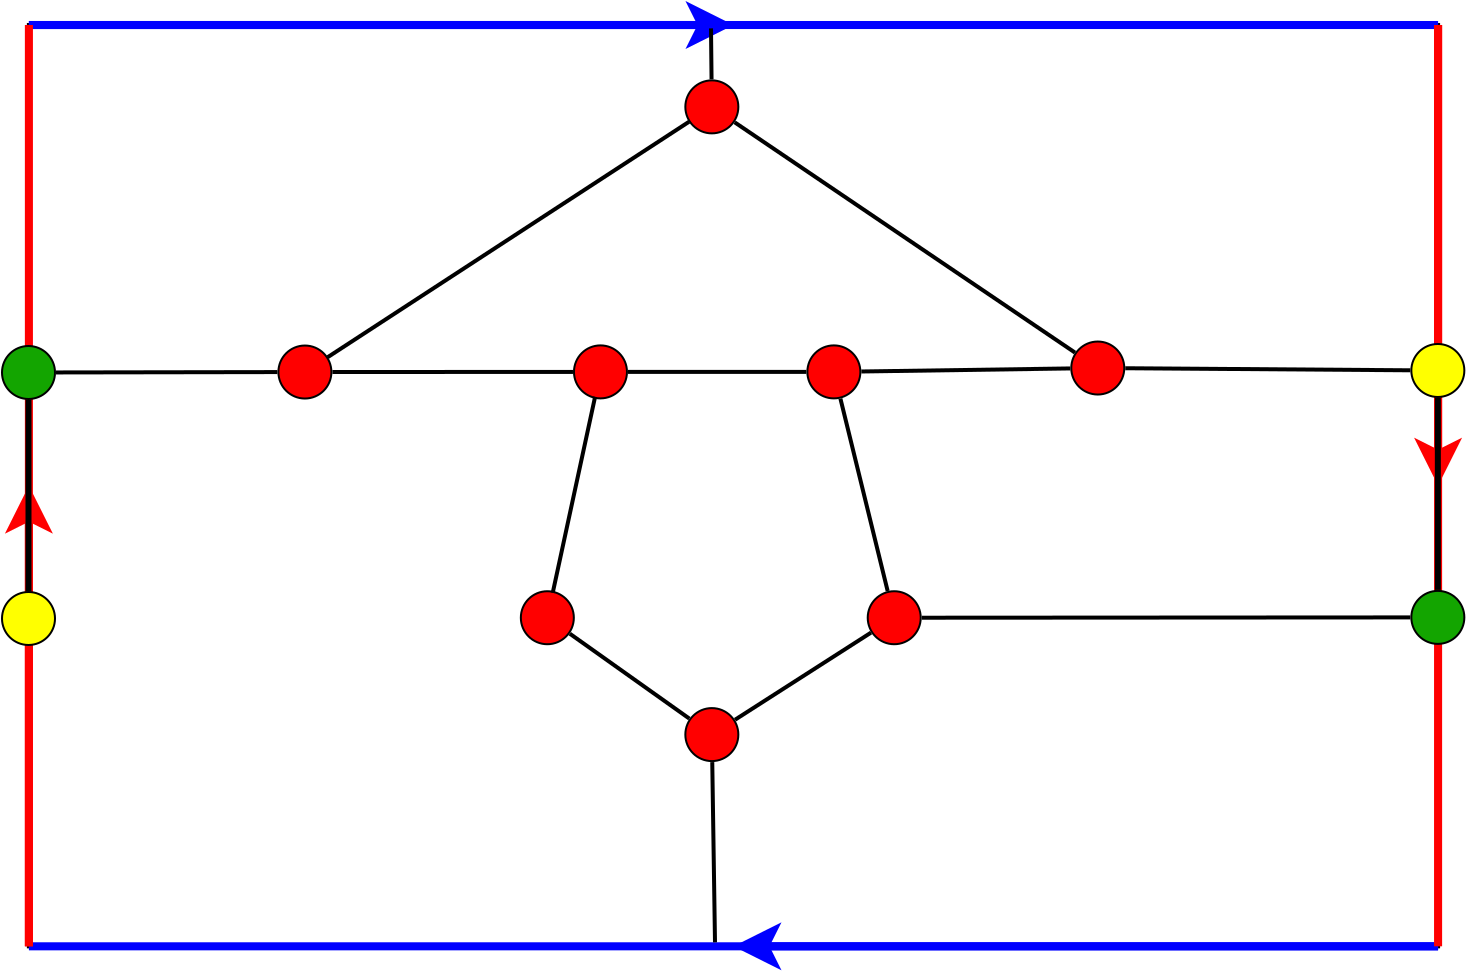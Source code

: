 <?xml version="1.0" encoding="UTF-8"?>
<dia:diagram xmlns:dia="http://www.lysator.liu.se/~alla/dia/">
  <dia:layer name="Background" visible="true" active="true">
    <dia:group>
      <dia:object type="Standard - Box" version="0" id="O0">
        <dia:attribute name="obj_pos">
          <dia:point val="32.87,2.101"/>
        </dia:attribute>
        <dia:attribute name="obj_bb">
          <dia:rectangle val="32.769,2;103.43,48.267"/>
        </dia:attribute>
        <dia:attribute name="elem_corner">
          <dia:point val="32.87,2.101"/>
        </dia:attribute>
        <dia:attribute name="elem_width">
          <dia:real val="70.459"/>
        </dia:attribute>
        <dia:attribute name="elem_height">
          <dia:real val="46.066"/>
        </dia:attribute>
        <dia:attribute name="border_width">
          <dia:real val="0.202"/>
        </dia:attribute>
        <dia:attribute name="show_background">
          <dia:boolean val="false"/>
        </dia:attribute>
      </dia:object>
      <dia:object type="Standard - Line" version="0" id="O1">
        <dia:attribute name="obj_pos">
          <dia:point val="32.87,2.101"/>
        </dia:attribute>
        <dia:attribute name="obj_bb">
          <dia:rectangle val="32.668,0.9;68.55,3.302"/>
        </dia:attribute>
        <dia:attribute name="conn_endpoints">
          <dia:point val="32.87,2.101"/>
          <dia:point val="68.099,2.101"/>
        </dia:attribute>
        <dia:attribute name="numcp">
          <dia:int val="1"/>
        </dia:attribute>
        <dia:attribute name="line_color">
          <dia:color val="#0000ff"/>
        </dia:attribute>
        <dia:attribute name="line_width">
          <dia:real val="0.403"/>
        </dia:attribute>
        <dia:attribute name="end_arrow">
          <dia:enum val="22"/>
        </dia:attribute>
        <dia:attribute name="end_arrow_length">
          <dia:real val="1.5"/>
        </dia:attribute>
        <dia:attribute name="end_arrow_width">
          <dia:real val="1.5"/>
        </dia:attribute>
        <dia:connections>
          <dia:connection handle="0" to="O0" connection="0"/>
          <dia:connection handle="1" to="O0" connection="1"/>
        </dia:connections>
      </dia:object>
      <dia:object type="Standard - Line" version="0" id="O2">
        <dia:attribute name="obj_pos">
          <dia:point val="32.87,2.101"/>
        </dia:attribute>
        <dia:attribute name="obj_bb">
          <dia:rectangle val="32.668,1.899;103.531,2.302"/>
        </dia:attribute>
        <dia:attribute name="conn_endpoints">
          <dia:point val="32.87,2.101"/>
          <dia:point val="103.329,2.101"/>
        </dia:attribute>
        <dia:attribute name="numcp">
          <dia:int val="1"/>
        </dia:attribute>
        <dia:attribute name="line_color">
          <dia:color val="#0000ff"/>
        </dia:attribute>
        <dia:attribute name="line_width">
          <dia:real val="0.403"/>
        </dia:attribute>
        <dia:connections>
          <dia:connection handle="0" to="O0" connection="0"/>
          <dia:connection handle="1" to="O0" connection="2"/>
        </dia:connections>
      </dia:object>
      <dia:object type="Standard - Line" version="0" id="O3">
        <dia:attribute name="obj_pos">
          <dia:point val="103.329,48.166"/>
        </dia:attribute>
        <dia:attribute name="obj_bb">
          <dia:rectangle val="67.648,46.966;103.531,49.367"/>
        </dia:attribute>
        <dia:attribute name="conn_endpoints">
          <dia:point val="103.329,48.166"/>
          <dia:point val="68.099,48.166"/>
        </dia:attribute>
        <dia:attribute name="numcp">
          <dia:int val="1"/>
        </dia:attribute>
        <dia:attribute name="line_color">
          <dia:color val="#0000ff"/>
        </dia:attribute>
        <dia:attribute name="line_width">
          <dia:real val="0.403"/>
        </dia:attribute>
        <dia:attribute name="end_arrow">
          <dia:enum val="22"/>
        </dia:attribute>
        <dia:attribute name="end_arrow_length">
          <dia:real val="1.5"/>
        </dia:attribute>
        <dia:attribute name="end_arrow_width">
          <dia:real val="1.5"/>
        </dia:attribute>
        <dia:connections>
          <dia:connection handle="0" to="O0" connection="7"/>
          <dia:connection handle="1" to="O0" connection="6"/>
        </dia:connections>
      </dia:object>
      <dia:object type="Standard - Line" version="0" id="O4">
        <dia:attribute name="obj_pos">
          <dia:point val="103.329,48.166"/>
        </dia:attribute>
        <dia:attribute name="obj_bb">
          <dia:rectangle val="32.668,47.965;103.531,48.368"/>
        </dia:attribute>
        <dia:attribute name="conn_endpoints">
          <dia:point val="103.329,48.166"/>
          <dia:point val="32.87,48.166"/>
        </dia:attribute>
        <dia:attribute name="numcp">
          <dia:int val="1"/>
        </dia:attribute>
        <dia:attribute name="line_color">
          <dia:color val="#0000ff"/>
        </dia:attribute>
        <dia:attribute name="line_width">
          <dia:real val="0.403"/>
        </dia:attribute>
        <dia:connections>
          <dia:connection handle="0" to="O0" connection="7"/>
          <dia:connection handle="1" to="O0" connection="5"/>
        </dia:connections>
      </dia:object>
      <dia:object type="Standard - Line" version="0" id="O5">
        <dia:attribute name="obj_pos">
          <dia:point val="32.87,48.166"/>
        </dia:attribute>
        <dia:attribute name="obj_bb">
          <dia:rectangle val="31.669,24.683;34.07,48.368"/>
        </dia:attribute>
        <dia:attribute name="conn_endpoints">
          <dia:point val="32.87,48.166"/>
          <dia:point val="32.87,25.134"/>
        </dia:attribute>
        <dia:attribute name="numcp">
          <dia:int val="1"/>
        </dia:attribute>
        <dia:attribute name="line_color">
          <dia:color val="#ff0000"/>
        </dia:attribute>
        <dia:attribute name="line_width">
          <dia:real val="0.403"/>
        </dia:attribute>
        <dia:attribute name="end_arrow">
          <dia:enum val="22"/>
        </dia:attribute>
        <dia:attribute name="end_arrow_length">
          <dia:real val="1.5"/>
        </dia:attribute>
        <dia:attribute name="end_arrow_width">
          <dia:real val="1.5"/>
        </dia:attribute>
        <dia:connections>
          <dia:connection handle="0" to="O0" connection="5"/>
          <dia:connection handle="1" to="O0" connection="3"/>
        </dia:connections>
      </dia:object>
      <dia:object type="Standard - Line" version="0" id="O6">
        <dia:attribute name="obj_pos">
          <dia:point val="103.329,2.101"/>
        </dia:attribute>
        <dia:attribute name="obj_bb">
          <dia:rectangle val="102.128,1.899;104.53,25.584"/>
        </dia:attribute>
        <dia:attribute name="conn_endpoints">
          <dia:point val="103.329,2.101"/>
          <dia:point val="103.329,25.134"/>
        </dia:attribute>
        <dia:attribute name="numcp">
          <dia:int val="1"/>
        </dia:attribute>
        <dia:attribute name="line_color">
          <dia:color val="#ff0000"/>
        </dia:attribute>
        <dia:attribute name="line_width">
          <dia:real val="0.403"/>
        </dia:attribute>
        <dia:attribute name="end_arrow">
          <dia:enum val="22"/>
        </dia:attribute>
        <dia:attribute name="end_arrow_length">
          <dia:real val="1.5"/>
        </dia:attribute>
        <dia:attribute name="end_arrow_width">
          <dia:real val="1.5"/>
        </dia:attribute>
        <dia:connections>
          <dia:connection handle="0" to="O0" connection="2"/>
          <dia:connection handle="1" to="O0" connection="4"/>
        </dia:connections>
      </dia:object>
      <dia:object type="Standard - Line" version="0" id="O7">
        <dia:attribute name="obj_pos">
          <dia:point val="32.87,2.101"/>
        </dia:attribute>
        <dia:attribute name="obj_bb">
          <dia:rectangle val="32.668,1.899;33.071,48.368"/>
        </dia:attribute>
        <dia:attribute name="conn_endpoints">
          <dia:point val="32.87,2.101"/>
          <dia:point val="32.87,48.166"/>
        </dia:attribute>
        <dia:attribute name="numcp">
          <dia:int val="1"/>
        </dia:attribute>
        <dia:attribute name="line_color">
          <dia:color val="#ff0000"/>
        </dia:attribute>
        <dia:attribute name="line_width">
          <dia:real val="0.403"/>
        </dia:attribute>
        <dia:connections>
          <dia:connection handle="0" to="O0" connection="0"/>
          <dia:connection handle="1" to="O0" connection="5"/>
        </dia:connections>
      </dia:object>
      <dia:object type="Standard - Line" version="0" id="O8">
        <dia:attribute name="obj_pos">
          <dia:point val="103.329,2.101"/>
        </dia:attribute>
        <dia:attribute name="obj_bb">
          <dia:rectangle val="103.127,1.899;103.531,48.368"/>
        </dia:attribute>
        <dia:attribute name="conn_endpoints">
          <dia:point val="103.329,2.101"/>
          <dia:point val="103.329,48.166"/>
        </dia:attribute>
        <dia:attribute name="numcp">
          <dia:int val="2"/>
        </dia:attribute>
        <dia:attribute name="line_color">
          <dia:color val="#ff0000"/>
        </dia:attribute>
        <dia:attribute name="line_width">
          <dia:real val="0.403"/>
        </dia:attribute>
        <dia:connections>
          <dia:connection handle="0" to="O0" connection="2"/>
          <dia:connection handle="1" to="O0" connection="7"/>
        </dia:connections>
      </dia:object>
    </dia:group>
    <dia:object type="Standard - Line" version="0" id="O9">
      <dia:attribute name="obj_pos">
        <dia:point val="67.002,4.819"/>
      </dia:attribute>
      <dia:attribute name="obj_bb">
        <dia:rectangle val="66.874,2.168;67.103,4.92"/>
      </dia:attribute>
      <dia:attribute name="conn_endpoints">
        <dia:point val="67.002,4.819"/>
        <dia:point val="66.975,2.269"/>
      </dia:attribute>
      <dia:attribute name="numcp">
        <dia:int val="1"/>
      </dia:attribute>
      <dia:attribute name="line_width">
        <dia:real val="0.2"/>
      </dia:attribute>
      <dia:connections>
        <dia:connection handle="0" to="O16" connection="8"/>
      </dia:connections>
    </dia:object>
    <dia:object type="Standard - Ellipse" version="0" id="O10">
      <dia:attribute name="obj_pos">
        <dia:point val="74.811,30.412"/>
      </dia:attribute>
      <dia:attribute name="obj_bb">
        <dia:rectangle val="74.761,30.362;77.511,33.112"/>
      </dia:attribute>
      <dia:attribute name="elem_corner">
        <dia:point val="74.811,30.412"/>
      </dia:attribute>
      <dia:attribute name="elem_width">
        <dia:real val="2.65"/>
      </dia:attribute>
      <dia:attribute name="elem_height">
        <dia:real val="2.65"/>
      </dia:attribute>
      <dia:attribute name="border_width">
        <dia:real val="0.1"/>
      </dia:attribute>
      <dia:attribute name="inner_color">
        <dia:color val="#ff0000"/>
      </dia:attribute>
      <dia:attribute name="aspect">
        <dia:enum val="2"/>
      </dia:attribute>
    </dia:object>
    <dia:object type="Standard - Ellipse" version="0" id="O11">
      <dia:attribute name="obj_pos">
        <dia:point val="45.345,18.127"/>
      </dia:attribute>
      <dia:attribute name="obj_bb">
        <dia:rectangle val="45.295,18.077;48.045,20.827"/>
      </dia:attribute>
      <dia:attribute name="elem_corner">
        <dia:point val="45.345,18.127"/>
      </dia:attribute>
      <dia:attribute name="elem_width">
        <dia:real val="2.65"/>
      </dia:attribute>
      <dia:attribute name="elem_height">
        <dia:real val="2.65"/>
      </dia:attribute>
      <dia:attribute name="border_width">
        <dia:real val="0.1"/>
      </dia:attribute>
      <dia:attribute name="inner_color">
        <dia:color val="#ff0000"/>
      </dia:attribute>
      <dia:attribute name="aspect">
        <dia:enum val="2"/>
      </dia:attribute>
    </dia:object>
    <dia:object type="Standard - Ellipse" version="0" id="O12">
      <dia:attribute name="obj_pos">
        <dia:point val="65.692,36.255"/>
      </dia:attribute>
      <dia:attribute name="obj_bb">
        <dia:rectangle val="65.642,36.205;68.392,38.955"/>
      </dia:attribute>
      <dia:attribute name="elem_corner">
        <dia:point val="65.692,36.255"/>
      </dia:attribute>
      <dia:attribute name="elem_width">
        <dia:real val="2.65"/>
      </dia:attribute>
      <dia:attribute name="elem_height">
        <dia:real val="2.65"/>
      </dia:attribute>
      <dia:attribute name="border_width">
        <dia:real val="0.1"/>
      </dia:attribute>
      <dia:attribute name="inner_color">
        <dia:color val="#ff0000"/>
      </dia:attribute>
      <dia:attribute name="aspect">
        <dia:enum val="2"/>
      </dia:attribute>
    </dia:object>
    <dia:object type="Standard - Ellipse" version="0" id="O13">
      <dia:attribute name="obj_pos">
        <dia:point val="60.124,18.12"/>
      </dia:attribute>
      <dia:attribute name="obj_bb">
        <dia:rectangle val="60.074,18.07;62.824,20.82"/>
      </dia:attribute>
      <dia:attribute name="elem_corner">
        <dia:point val="60.124,18.12"/>
      </dia:attribute>
      <dia:attribute name="elem_width">
        <dia:real val="2.65"/>
      </dia:attribute>
      <dia:attribute name="elem_height">
        <dia:real val="2.65"/>
      </dia:attribute>
      <dia:attribute name="border_width">
        <dia:real val="0.1"/>
      </dia:attribute>
      <dia:attribute name="inner_color">
        <dia:color val="#ff0000"/>
      </dia:attribute>
      <dia:attribute name="aspect">
        <dia:enum val="2"/>
      </dia:attribute>
    </dia:object>
    <dia:object type="Standard - Ellipse" version="0" id="O14">
      <dia:attribute name="obj_pos">
        <dia:point val="57.467,30.412"/>
      </dia:attribute>
      <dia:attribute name="obj_bb">
        <dia:rectangle val="57.417,30.362;60.167,33.112"/>
      </dia:attribute>
      <dia:attribute name="elem_corner">
        <dia:point val="57.467,30.412"/>
      </dia:attribute>
      <dia:attribute name="elem_width">
        <dia:real val="2.65"/>
      </dia:attribute>
      <dia:attribute name="elem_height">
        <dia:real val="2.65"/>
      </dia:attribute>
      <dia:attribute name="border_width">
        <dia:real val="0.1"/>
      </dia:attribute>
      <dia:attribute name="inner_color">
        <dia:color val="#ff0000"/>
      </dia:attribute>
      <dia:attribute name="aspect">
        <dia:enum val="2"/>
      </dia:attribute>
    </dia:object>
    <dia:object type="Standard - Ellipse" version="0" id="O15">
      <dia:attribute name="obj_pos">
        <dia:point val="71.793,18.12"/>
      </dia:attribute>
      <dia:attribute name="obj_bb">
        <dia:rectangle val="71.743,18.07;74.493,20.82"/>
      </dia:attribute>
      <dia:attribute name="elem_corner">
        <dia:point val="71.793,18.12"/>
      </dia:attribute>
      <dia:attribute name="elem_width">
        <dia:real val="2.65"/>
      </dia:attribute>
      <dia:attribute name="elem_height">
        <dia:real val="2.65"/>
      </dia:attribute>
      <dia:attribute name="border_width">
        <dia:real val="0.1"/>
      </dia:attribute>
      <dia:attribute name="inner_color">
        <dia:color val="#ff0000"/>
      </dia:attribute>
      <dia:attribute name="aspect">
        <dia:enum val="2"/>
      </dia:attribute>
    </dia:object>
    <dia:object type="Standard - Ellipse" version="0" id="O16">
      <dia:attribute name="obj_pos">
        <dia:point val="65.692,4.869"/>
      </dia:attribute>
      <dia:attribute name="obj_bb">
        <dia:rectangle val="65.642,4.819;68.392,7.569"/>
      </dia:attribute>
      <dia:attribute name="elem_corner">
        <dia:point val="65.692,4.869"/>
      </dia:attribute>
      <dia:attribute name="elem_width">
        <dia:real val="2.65"/>
      </dia:attribute>
      <dia:attribute name="elem_height">
        <dia:real val="2.65"/>
      </dia:attribute>
      <dia:attribute name="border_width">
        <dia:real val="0.1"/>
      </dia:attribute>
      <dia:attribute name="inner_color">
        <dia:color val="#ff0000"/>
      </dia:attribute>
      <dia:attribute name="aspect">
        <dia:enum val="2"/>
      </dia:attribute>
    </dia:object>
    <dia:object type="Standard - Ellipse" version="0" id="O17">
      <dia:attribute name="obj_pos">
        <dia:point val="84.989,17.927"/>
      </dia:attribute>
      <dia:attribute name="obj_bb">
        <dia:rectangle val="84.939,17.877;87.689,20.627"/>
      </dia:attribute>
      <dia:attribute name="elem_corner">
        <dia:point val="84.989,17.927"/>
      </dia:attribute>
      <dia:attribute name="elem_width">
        <dia:real val="2.65"/>
      </dia:attribute>
      <dia:attribute name="elem_height">
        <dia:real val="2.65"/>
      </dia:attribute>
      <dia:attribute name="border_width">
        <dia:real val="0.1"/>
      </dia:attribute>
      <dia:attribute name="inner_color">
        <dia:color val="#ff0000"/>
      </dia:attribute>
      <dia:attribute name="aspect">
        <dia:enum val="2"/>
      </dia:attribute>
    </dia:object>
    <dia:object type="Standard - Ellipse" version="0" id="O18">
      <dia:attribute name="obj_pos">
        <dia:point val="31.525,18.15"/>
      </dia:attribute>
      <dia:attribute name="obj_bb">
        <dia:rectangle val="31.475,18.1;34.225,20.85"/>
      </dia:attribute>
      <dia:attribute name="elem_corner">
        <dia:point val="31.525,18.15"/>
      </dia:attribute>
      <dia:attribute name="elem_width">
        <dia:real val="2.65"/>
      </dia:attribute>
      <dia:attribute name="elem_height">
        <dia:real val="2.65"/>
      </dia:attribute>
      <dia:attribute name="border_width">
        <dia:real val="0.1"/>
      </dia:attribute>
      <dia:attribute name="inner_color">
        <dia:color val="#13a500"/>
      </dia:attribute>
      <dia:attribute name="aspect">
        <dia:enum val="2"/>
      </dia:attribute>
    </dia:object>
    <dia:object type="Standard - Ellipse" version="0" id="O19">
      <dia:attribute name="obj_pos">
        <dia:point val="101.992,18.05"/>
      </dia:attribute>
      <dia:attribute name="obj_bb">
        <dia:rectangle val="101.942,18;104.692,20.75"/>
      </dia:attribute>
      <dia:attribute name="elem_corner">
        <dia:point val="101.992,18.05"/>
      </dia:attribute>
      <dia:attribute name="elem_width">
        <dia:real val="2.65"/>
      </dia:attribute>
      <dia:attribute name="elem_height">
        <dia:real val="2.65"/>
      </dia:attribute>
      <dia:attribute name="border_width">
        <dia:real val="0.1"/>
      </dia:attribute>
      <dia:attribute name="inner_color">
        <dia:color val="#ffff00"/>
      </dia:attribute>
      <dia:attribute name="aspect">
        <dia:enum val="2"/>
      </dia:attribute>
    </dia:object>
    <dia:object type="Standard - Line" version="0" id="O20">
      <dia:attribute name="obj_pos">
        <dia:point val="48.045,19.451"/>
      </dia:attribute>
      <dia:attribute name="obj_bb">
        <dia:rectangle val="47.945,19.346;60.174,19.551"/>
      </dia:attribute>
      <dia:attribute name="conn_endpoints">
        <dia:point val="48.045,19.451"/>
        <dia:point val="60.074,19.446"/>
      </dia:attribute>
      <dia:attribute name="numcp">
        <dia:int val="1"/>
      </dia:attribute>
      <dia:attribute name="line_width">
        <dia:real val="0.2"/>
      </dia:attribute>
      <dia:connections>
        <dia:connection handle="0" to="O11" connection="8"/>
        <dia:connection handle="1" to="O13" connection="8"/>
      </dia:connections>
    </dia:object>
    <dia:object type="Standard - Line" version="0" id="O21">
      <dia:attribute name="obj_pos">
        <dia:point val="84.94,19.272"/>
      </dia:attribute>
      <dia:attribute name="obj_bb">
        <dia:rectangle val="74.391,19.17;85.041,19.527"/>
      </dia:attribute>
      <dia:attribute name="conn_endpoints">
        <dia:point val="84.94,19.272"/>
        <dia:point val="74.492,19.425"/>
      </dia:attribute>
      <dia:attribute name="numcp">
        <dia:int val="1"/>
      </dia:attribute>
      <dia:attribute name="line_width">
        <dia:real val="0.2"/>
      </dia:attribute>
      <dia:connections>
        <dia:connection handle="0" to="O17" connection="8"/>
        <dia:connection handle="1" to="O15" connection="8"/>
      </dia:connections>
    </dia:object>
    <dia:object type="Standard - Line" version="0" id="O22">
      <dia:attribute name="obj_pos">
        <dia:point val="47.803,18.714"/>
      </dia:attribute>
      <dia:attribute name="obj_bb">
        <dia:rectangle val="47.664,6.793;66.023,18.852"/>
      </dia:attribute>
      <dia:attribute name="conn_endpoints">
        <dia:point val="47.803,18.714"/>
        <dia:point val="65.884,6.932"/>
      </dia:attribute>
      <dia:attribute name="numcp">
        <dia:int val="1"/>
      </dia:attribute>
      <dia:attribute name="line_width">
        <dia:real val="0.2"/>
      </dia:attribute>
      <dia:connections>
        <dia:connection handle="0" to="O11" connection="8"/>
        <dia:connection handle="1" to="O16" connection="8"/>
      </dia:connections>
    </dia:object>
    <dia:object type="Standard - Line" version="0" id="O23">
      <dia:attribute name="obj_pos">
        <dia:point val="68.155,6.964"/>
      </dia:attribute>
      <dia:attribute name="obj_bb">
        <dia:rectangle val="68.016,6.825;85.314,18.62"/>
      </dia:attribute>
      <dia:attribute name="conn_endpoints">
        <dia:point val="68.155,6.964"/>
        <dia:point val="85.176,18.481"/>
      </dia:attribute>
      <dia:attribute name="numcp">
        <dia:int val="1"/>
      </dia:attribute>
      <dia:attribute name="line_width">
        <dia:real val="0.2"/>
      </dia:attribute>
      <dia:connections>
        <dia:connection handle="0" to="O16" connection="8"/>
        <dia:connection handle="1" to="O17" connection="8"/>
      </dia:connections>
    </dia:object>
    <dia:object type="Standard - Line" version="0" id="O24">
      <dia:attribute name="obj_pos">
        <dia:point val="87.689,19.262"/>
      </dia:attribute>
      <dia:attribute name="obj_bb">
        <dia:rectangle val="87.588,19.161;102.043,19.466"/>
      </dia:attribute>
      <dia:attribute name="conn_endpoints">
        <dia:point val="87.689,19.262"/>
        <dia:point val="101.942,19.365"/>
      </dia:attribute>
      <dia:attribute name="numcp">
        <dia:int val="1"/>
      </dia:attribute>
      <dia:attribute name="line_width">
        <dia:real val="0.2"/>
      </dia:attribute>
      <dia:connections>
        <dia:connection handle="0" to="O17" connection="8"/>
        <dia:connection handle="1" to="O19" connection="8"/>
      </dia:connections>
    </dia:object>
    <dia:object type="Standard - Line" version="0" id="O25">
      <dia:attribute name="obj_pos">
        <dia:point val="34.225,19.473"/>
      </dia:attribute>
      <dia:attribute name="obj_bb">
        <dia:rectangle val="34.125,19.354;45.395,19.573"/>
      </dia:attribute>
      <dia:attribute name="conn_endpoints">
        <dia:point val="34.225,19.473"/>
        <dia:point val="45.295,19.454"/>
      </dia:attribute>
      <dia:attribute name="numcp">
        <dia:int val="1"/>
      </dia:attribute>
      <dia:attribute name="line_width">
        <dia:real val="0.2"/>
      </dia:attribute>
      <dia:connections>
        <dia:connection handle="0" to="O18" connection="8"/>
        <dia:connection handle="1" to="O11" connection="8"/>
      </dia:connections>
    </dia:object>
    <dia:object type="Standard - Line" version="0" id="O26">
      <dia:attribute name="obj_pos">
        <dia:point val="62.824,19.445"/>
      </dia:attribute>
      <dia:attribute name="obj_bb">
        <dia:rectangle val="62.724,19.345;71.843,19.545"/>
      </dia:attribute>
      <dia:attribute name="conn_endpoints">
        <dia:point val="62.824,19.445"/>
        <dia:point val="71.743,19.445"/>
      </dia:attribute>
      <dia:attribute name="numcp">
        <dia:int val="1"/>
      </dia:attribute>
      <dia:attribute name="line_width">
        <dia:real val="0.2"/>
      </dia:attribute>
      <dia:connections>
        <dia:connection handle="0" to="O13" connection="8"/>
        <dia:connection handle="1" to="O15" connection="8"/>
      </dia:connections>
    </dia:object>
    <dia:object type="Standard - Line" version="0" id="O27">
      <dia:attribute name="obj_pos">
        <dia:point val="73.446,20.779"/>
      </dia:attribute>
      <dia:attribute name="obj_bb">
        <dia:rectangle val="73.325,20.658;75.93,30.524"/>
      </dia:attribute>
      <dia:attribute name="conn_endpoints">
        <dia:point val="73.446,20.779"/>
        <dia:point val="75.809,30.403"/>
      </dia:attribute>
      <dia:attribute name="numcp">
        <dia:int val="1"/>
      </dia:attribute>
      <dia:attribute name="line_width">
        <dia:real val="0.2"/>
      </dia:attribute>
      <dia:connections>
        <dia:connection handle="0" to="O15" connection="8"/>
        <dia:connection handle="1" to="O10" connection="8"/>
      </dia:connections>
    </dia:object>
    <dia:object type="Standard - Line" version="0" id="O28">
      <dia:attribute name="obj_pos">
        <dia:point val="74.978,32.479"/>
      </dia:attribute>
      <dia:attribute name="obj_bb">
        <dia:rectangle val="68.037,32.34;75.116,36.976"/>
      </dia:attribute>
      <dia:attribute name="conn_endpoints">
        <dia:point val="74.978,32.479"/>
        <dia:point val="68.175,36.838"/>
      </dia:attribute>
      <dia:attribute name="numcp">
        <dia:int val="1"/>
      </dia:attribute>
      <dia:attribute name="line_width">
        <dia:real val="0.2"/>
      </dia:attribute>
      <dia:connections>
        <dia:connection handle="0" to="O10" connection="8"/>
        <dia:connection handle="1" to="O12" connection="8"/>
      </dia:connections>
    </dia:object>
    <dia:object type="Standard - Line" version="0" id="O29">
      <dia:attribute name="obj_pos">
        <dia:point val="65.896,36.783"/>
      </dia:attribute>
      <dia:attribute name="obj_bb">
        <dia:rectangle val="59.773,32.394;66.035,36.923"/>
      </dia:attribute>
      <dia:attribute name="conn_endpoints">
        <dia:point val="65.896,36.783"/>
        <dia:point val="59.913,32.533"/>
      </dia:attribute>
      <dia:attribute name="numcp">
        <dia:int val="1"/>
      </dia:attribute>
      <dia:attribute name="line_width">
        <dia:real val="0.2"/>
      </dia:attribute>
      <dia:connections>
        <dia:connection handle="0" to="O12" connection="8"/>
        <dia:connection handle="1" to="O14" connection="8"/>
      </dia:connections>
    </dia:object>
    <dia:object type="Standard - Line" version="0" id="O30">
      <dia:attribute name="obj_pos">
        <dia:point val="59.062,30.488"/>
      </dia:attribute>
      <dia:attribute name="obj_bb">
        <dia:rectangle val="58.943,20.575;61.298,30.607"/>
      </dia:attribute>
      <dia:attribute name="conn_endpoints">
        <dia:point val="59.062,30.488"/>
        <dia:point val="61.179,20.694"/>
      </dia:attribute>
      <dia:attribute name="numcp">
        <dia:int val="1"/>
      </dia:attribute>
      <dia:attribute name="line_width">
        <dia:real val="0.2"/>
      </dia:attribute>
      <dia:connections>
        <dia:connection handle="0" to="O14" connection="8"/>
        <dia:connection handle="1" to="O13" connection="8"/>
      </dia:connections>
    </dia:object>
    <dia:object type="Standard - Line" version="0" id="O31">
      <dia:attribute name="obj_pos">
        <dia:point val="67.038,38.955"/>
      </dia:attribute>
      <dia:attribute name="obj_bb">
        <dia:rectangle val="66.936,38.853;67.276,48.07"/>
      </dia:attribute>
      <dia:attribute name="conn_endpoints">
        <dia:point val="67.038,38.955"/>
        <dia:point val="67.175,47.969"/>
      </dia:attribute>
      <dia:attribute name="numcp">
        <dia:int val="1"/>
      </dia:attribute>
      <dia:attribute name="line_width">
        <dia:real val="0.2"/>
      </dia:attribute>
      <dia:connections>
        <dia:connection handle="0" to="O12" connection="8"/>
      </dia:connections>
    </dia:object>
    <dia:object type="Standard - Ellipse" version="0" id="O32">
      <dia:attribute name="obj_pos">
        <dia:point val="101.992,30.395"/>
      </dia:attribute>
      <dia:attribute name="obj_bb">
        <dia:rectangle val="101.942,30.345;104.692,33.095"/>
      </dia:attribute>
      <dia:attribute name="elem_corner">
        <dia:point val="101.992,30.395"/>
      </dia:attribute>
      <dia:attribute name="elem_width">
        <dia:real val="2.65"/>
      </dia:attribute>
      <dia:attribute name="elem_height">
        <dia:real val="2.65"/>
      </dia:attribute>
      <dia:attribute name="border_width">
        <dia:real val="0.1"/>
      </dia:attribute>
      <dia:attribute name="inner_color">
        <dia:color val="#13a500"/>
      </dia:attribute>
      <dia:attribute name="aspect">
        <dia:enum val="2"/>
      </dia:attribute>
    </dia:object>
    <dia:object type="Standard - Line" version="0" id="O33">
      <dia:attribute name="obj_pos">
        <dia:point val="101.943,31.721"/>
      </dia:attribute>
      <dia:attribute name="obj_bb">
        <dia:rectangle val="77.41,31.621;102.043,31.836"/>
      </dia:attribute>
      <dia:attribute name="conn_endpoints">
        <dia:point val="101.943,31.721"/>
        <dia:point val="77.511,31.736"/>
      </dia:attribute>
      <dia:attribute name="numcp">
        <dia:int val="1"/>
      </dia:attribute>
      <dia:attribute name="line_width">
        <dia:real val="0.2"/>
      </dia:attribute>
      <dia:connections>
        <dia:connection handle="0" to="O32" connection="8"/>
        <dia:connection handle="1" to="O10" connection="8"/>
      </dia:connections>
    </dia:object>
    <dia:object type="Standard - Ellipse" version="0" id="O34">
      <dia:attribute name="obj_pos">
        <dia:point val="31.525,30.45"/>
      </dia:attribute>
      <dia:attribute name="obj_bb">
        <dia:rectangle val="31.475,30.4;34.225,33.15"/>
      </dia:attribute>
      <dia:attribute name="elem_corner">
        <dia:point val="31.525,30.45"/>
      </dia:attribute>
      <dia:attribute name="elem_width">
        <dia:real val="2.65"/>
      </dia:attribute>
      <dia:attribute name="elem_height">
        <dia:real val="2.65"/>
      </dia:attribute>
      <dia:attribute name="border_width">
        <dia:real val="0.1"/>
      </dia:attribute>
      <dia:attribute name="inner_color">
        <dia:color val="#ffff00"/>
      </dia:attribute>
      <dia:attribute name="aspect">
        <dia:enum val="2"/>
      </dia:attribute>
    </dia:object>
    <dia:object type="Standard - Line" version="0" id="O35">
      <dia:attribute name="obj_pos">
        <dia:point val="32.85,30.403"/>
      </dia:attribute>
      <dia:attribute name="obj_bb">
        <dia:rectangle val="32.7,20.697;33,30.553"/>
      </dia:attribute>
      <dia:attribute name="conn_endpoints">
        <dia:point val="32.85,30.403"/>
        <dia:point val="32.85,20.847"/>
      </dia:attribute>
      <dia:attribute name="numcp">
        <dia:int val="1"/>
      </dia:attribute>
      <dia:attribute name="line_width">
        <dia:real val="0.3"/>
      </dia:attribute>
      <dia:connections>
        <dia:connection handle="0" to="O34" connection="8"/>
        <dia:connection handle="1" to="O18" connection="8"/>
      </dia:connections>
    </dia:object>
    <dia:object type="Standard - Line" version="0" id="O36">
      <dia:attribute name="obj_pos">
        <dia:point val="103.317,30.345"/>
      </dia:attribute>
      <dia:attribute name="obj_bb">
        <dia:rectangle val="103.167,20.6;103.467,30.495"/>
      </dia:attribute>
      <dia:attribute name="conn_endpoints">
        <dia:point val="103.317,30.345"/>
        <dia:point val="103.317,20.75"/>
      </dia:attribute>
      <dia:attribute name="numcp">
        <dia:int val="1"/>
      </dia:attribute>
      <dia:attribute name="line_width">
        <dia:real val="0.3"/>
      </dia:attribute>
      <dia:connections>
        <dia:connection handle="0" to="O32" connection="8"/>
        <dia:connection handle="1" to="O19" connection="8"/>
      </dia:connections>
    </dia:object>
  </dia:layer>
</dia:diagram>
